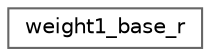 digraph "Graphical Class Hierarchy"
{
 // LATEX_PDF_SIZE
  bgcolor="transparent";
  edge [fontname=Helvetica,fontsize=10,labelfontname=Helvetica,labelfontsize=10];
  node [fontname=Helvetica,fontsize=10,shape=box,height=0.2,width=0.4];
  rankdir="LR";
  Node0 [id="Node000000",label="weight1_base_r",height=0.2,width=0.4,color="grey40", fillcolor="white", style="filled",URL="$structweight1__base__r.html",tooltip=" "];
}
